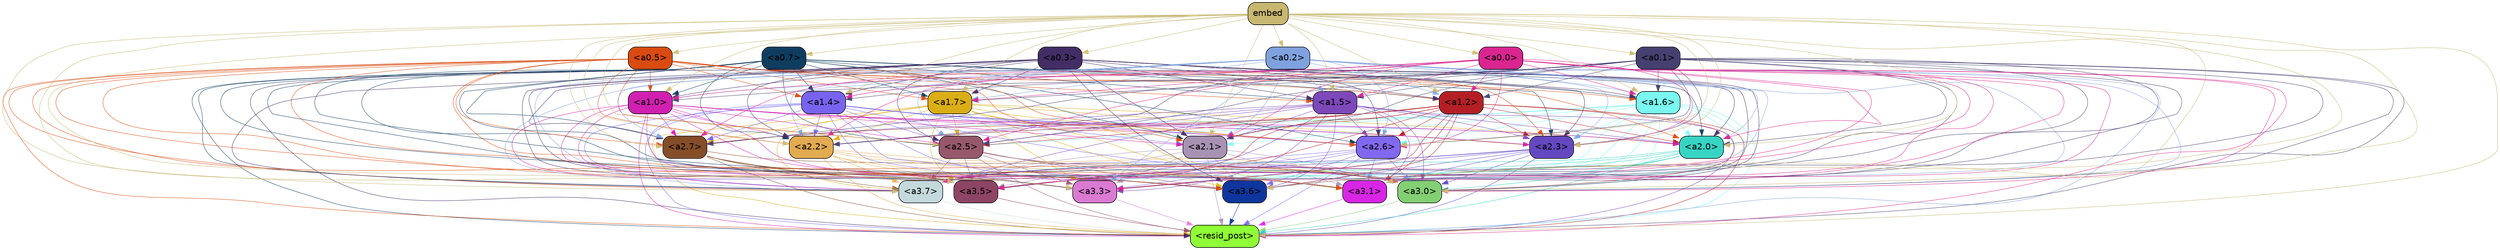 strict digraph "" {
	graph [bgcolor=transparent,
		layout=dot,
		overlap=false,
		splines=true
	];
	"<a3.7>"	[color=black,
		fillcolor="#c3d9db",
		fontname=Helvetica,
		shape=box,
		style="filled, rounded"];
	"<resid_post>"	[color=black,
		fillcolor="#8ffe36",
		fontname=Helvetica,
		shape=box,
		style="filled, rounded"];
	"<a3.7>" -> "<resid_post>"	[color="#c3d9db",
		penwidth=0.6];
	"<a3.6>"	[color=black,
		fillcolor="#0e369e",
		fontname=Helvetica,
		shape=box,
		style="filled, rounded"];
	"<a3.6>" -> "<resid_post>"	[color="#0e369e",
		penwidth=0.6];
	"<a3.5>"	[color=black,
		fillcolor="#8e4465",
		fontname=Helvetica,
		shape=box,
		style="filled, rounded"];
	"<a3.5>" -> "<resid_post>"	[color="#8e4465",
		penwidth=0.6];
	"<a3.3>"	[color=black,
		fillcolor="#da7ad2",
		fontname=Helvetica,
		shape=box,
		style="filled, rounded"];
	"<a3.3>" -> "<resid_post>"	[color="#da7ad2",
		penwidth=0.6];
	"<a3.1>"	[color=black,
		fillcolor="#d925e6",
		fontname=Helvetica,
		shape=box,
		style="filled, rounded"];
	"<a3.1>" -> "<resid_post>"	[color="#d925e6",
		penwidth=0.6];
	"<a3.0>"	[color=black,
		fillcolor="#83cf73",
		fontname=Helvetica,
		shape=box,
		style="filled, rounded"];
	"<a3.0>" -> "<resid_post>"	[color="#83cf73",
		penwidth=0.6];
	"<a2.7>"	[color=black,
		fillcolor="#854d28",
		fontname=Helvetica,
		shape=box,
		style="filled, rounded"];
	"<a2.7>" -> "<a3.7>"	[color="#854d28",
		penwidth=0.6];
	"<a2.7>" -> "<resid_post>"	[color="#854d28",
		penwidth=0.6];
	"<a2.7>" -> "<a3.6>"	[color="#854d28",
		penwidth=0.6];
	"<a2.7>" -> "<a3.5>"	[color="#854d28",
		penwidth=0.6];
	"<a2.7>" -> "<a3.3>"	[color="#854d28",
		penwidth=0.6];
	"<a2.7>" -> "<a3.1>"	[color="#854d28",
		penwidth=0.6];
	"<a2.7>" -> "<a3.0>"	[color="#854d28",
		penwidth=0.6];
	"<a2.6>"	[color=black,
		fillcolor="#8268f1",
		fontname=Helvetica,
		shape=box,
		style="filled, rounded"];
	"<a2.6>" -> "<a3.7>"	[color="#8268f1",
		penwidth=0.6];
	"<a2.6>" -> "<resid_post>"	[color="#8268f1",
		penwidth=0.6];
	"<a2.6>" -> "<a3.6>"	[color="#8268f1",
		penwidth=0.6];
	"<a2.6>" -> "<a3.5>"	[color="#8268f1",
		penwidth=0.6];
	"<a2.6>" -> "<a3.3>"	[color="#8268f1",
		penwidth=0.6];
	"<a2.6>" -> "<a3.1>"	[color="#8268f1",
		penwidth=0.6];
	"<a2.6>" -> "<a3.0>"	[color="#8268f1",
		penwidth=0.6];
	"<a2.5>"	[color=black,
		fillcolor="#98586b",
		fontname=Helvetica,
		shape=box,
		style="filled, rounded"];
	"<a2.5>" -> "<a3.7>"	[color="#98586b",
		penwidth=0.6];
	"<a2.5>" -> "<resid_post>"	[color="#98586b",
		penwidth=0.6];
	"<a2.5>" -> "<a3.6>"	[color="#98586b",
		penwidth=0.6];
	"<a2.5>" -> "<a3.5>"	[color="#98586b",
		penwidth=0.6];
	"<a2.5>" -> "<a3.3>"	[color="#98586b",
		penwidth=0.6];
	"<a2.5>" -> "<a3.1>"	[color="#98586b",
		penwidth=0.6];
	"<a2.5>" -> "<a3.0>"	[color="#98586b",
		penwidth=0.6];
	"<a2.3>"	[color=black,
		fillcolor="#6348c0",
		fontname=Helvetica,
		shape=box,
		style="filled, rounded"];
	"<a2.3>" -> "<a3.7>"	[color="#6348c0",
		penwidth=0.6];
	"<a2.3>" -> "<resid_post>"	[color="#6348c0",
		penwidth=0.6];
	"<a2.3>" -> "<a3.6>"	[color="#6348c0",
		penwidth=0.6];
	"<a2.3>" -> "<a3.5>"	[color="#6348c0",
		penwidth=0.6];
	"<a2.3>" -> "<a3.3>"	[color="#6348c0",
		penwidth=0.6];
	"<a2.3>" -> "<a3.1>"	[color="#6348c0",
		penwidth=0.6];
	"<a2.3>" -> "<a3.0>"	[color="#6348c0",
		penwidth=0.6];
	"<a2.2>"	[color=black,
		fillcolor="#e2ab51",
		fontname=Helvetica,
		shape=box,
		style="filled, rounded"];
	"<a2.2>" -> "<a3.7>"	[color="#e2ab51",
		penwidth=0.6];
	"<a2.2>" -> "<resid_post>"	[color="#e2ab51",
		penwidth=0.6];
	"<a2.2>" -> "<a3.6>"	[color="#e2ab51",
		penwidth=0.6];
	"<a2.2>" -> "<a3.5>"	[color="#e2ab51",
		penwidth=0.6];
	"<a2.2>" -> "<a3.3>"	[color="#e2ab51",
		penwidth=0.6];
	"<a2.2>" -> "<a3.1>"	[color="#e2ab51",
		penwidth=0.6];
	"<a2.2>" -> "<a3.0>"	[color="#e2ab51",
		penwidth=0.6];
	"<a2.1>"	[color=black,
		fillcolor="#a892b3",
		fontname=Helvetica,
		shape=box,
		style="filled, rounded"];
	"<a2.1>" -> "<a3.7>"	[color="#a892b3",
		penwidth=0.6];
	"<a2.1>" -> "<resid_post>"	[color="#a892b3",
		penwidth=0.6];
	"<a2.1>" -> "<a3.6>"	[color="#a892b3",
		penwidth=0.6];
	"<a2.1>" -> "<a3.5>"	[color="#a892b3",
		penwidth=0.6];
	"<a2.1>" -> "<a3.3>"	[color="#a892b3",
		penwidth=0.6];
	"<a2.1>" -> "<a3.1>"	[color="#a892b3",
		penwidth=0.6];
	"<a2.1>" -> "<a3.0>"	[color="#a892b3",
		penwidth=0.6];
	"<a2.0>"	[color=black,
		fillcolor="#37d4c4",
		fontname=Helvetica,
		shape=box,
		style="filled, rounded"];
	"<a2.0>" -> "<a3.7>"	[color="#37d4c4",
		penwidth=0.6];
	"<a2.0>" -> "<resid_post>"	[color="#37d4c4",
		penwidth=0.6];
	"<a2.0>" -> "<a3.6>"	[color="#37d4c4",
		penwidth=0.6];
	"<a2.0>" -> "<a3.5>"	[color="#37d4c4",
		penwidth=0.6];
	"<a2.0>" -> "<a3.3>"	[color="#37d4c4",
		penwidth=0.6];
	"<a2.0>" -> "<a3.1>"	[color="#37d4c4",
		penwidth=0.6];
	"<a2.0>" -> "<a3.0>"	[color="#37d4c4",
		penwidth=0.6];
	"<a1.7>"	[color=black,
		fillcolor="#daae15",
		fontname=Helvetica,
		shape=box,
		style="filled, rounded"];
	"<a1.7>" -> "<a3.7>"	[color="#daae15",
		penwidth=0.6];
	"<a1.7>" -> "<resid_post>"	[color="#daae15",
		penwidth=0.6];
	"<a1.7>" -> "<a3.6>"	[color="#daae15",
		penwidth=0.6];
	"<a1.7>" -> "<a3.5>"	[color="#daae15",
		penwidth=0.6];
	"<a1.7>" -> "<a3.3>"	[color="#daae15",
		penwidth=0.6];
	"<a1.7>" -> "<a3.1>"	[color="#daae15",
		penwidth=0.6];
	"<a1.7>" -> "<a3.0>"	[color="#daae15",
		penwidth=0.6];
	"<a1.7>" -> "<a2.7>"	[color="#daae15",
		penwidth=0.6];
	"<a1.7>" -> "<a2.6>"	[color="#daae15",
		penwidth=0.6];
	"<a1.7>" -> "<a2.5>"	[color="#daae15",
		penwidth=0.6];
	"<a1.7>" -> "<a2.3>"	[color="#daae15",
		penwidth=0.6];
	"<a1.7>" -> "<a2.2>"	[color="#daae15",
		penwidth=0.6];
	"<a1.7>" -> "<a2.1>"	[color="#daae15",
		penwidth=0.6];
	"<a1.7>" -> "<a2.0>"	[color="#daae15",
		penwidth=0.6];
	"<a1.6>"	[color=black,
		fillcolor="#79f7f0",
		fontname=Helvetica,
		shape=box,
		style="filled, rounded"];
	"<a1.6>" -> "<a3.7>"	[color="#79f7f0",
		penwidth=0.6];
	"<a1.6>" -> "<resid_post>"	[color="#79f7f0",
		penwidth=0.6];
	"<a1.6>" -> "<a3.6>"	[color="#79f7f0",
		penwidth=0.6];
	"<a1.6>" -> "<a3.5>"	[color="#79f7f0",
		penwidth=0.6];
	"<a1.6>" -> "<a3.3>"	[color="#79f7f0",
		penwidth=0.6];
	"<a1.6>" -> "<a3.1>"	[color="#79f7f0",
		penwidth=0.6];
	"<a1.6>" -> "<a3.0>"	[color="#79f7f0",
		penwidth=0.6];
	"<a1.6>" -> "<a2.7>"	[color="#79f7f0",
		penwidth=0.6];
	"<a1.6>" -> "<a2.6>"	[color="#79f7f0",
		penwidth=0.6];
	"<a1.6>" -> "<a2.5>"	[color="#79f7f0",
		penwidth=0.6];
	"<a1.6>" -> "<a2.3>"	[color="#79f7f0",
		penwidth=0.6];
	"<a1.6>" -> "<a2.2>"	[color="#79f7f0",
		penwidth=0.6];
	"<a1.6>" -> "<a2.1>"	[color="#79f7f0",
		penwidth=0.6];
	"<a1.6>" -> "<a2.0>"	[color="#79f7f0",
		penwidth=0.6];
	"<a1.5>"	[color=black,
		fillcolor="#7d48ba",
		fontname=Helvetica,
		shape=box,
		style="filled, rounded"];
	"<a1.5>" -> "<a3.7>"	[color="#7d48ba",
		penwidth=0.6];
	"<a1.5>" -> "<resid_post>"	[color="#7d48ba",
		penwidth=0.6];
	"<a1.5>" -> "<a3.6>"	[color="#7d48ba",
		penwidth=0.6];
	"<a1.5>" -> "<a3.5>"	[color="#7d48ba",
		penwidth=0.6];
	"<a1.5>" -> "<a3.3>"	[color="#7d48ba",
		penwidth=0.6];
	"<a1.5>" -> "<a3.1>"	[color="#7d48ba",
		penwidth=0.6];
	"<a1.5>" -> "<a3.0>"	[color="#7d48ba",
		penwidth=0.6];
	"<a1.5>" -> "<a2.7>"	[color="#7d48ba",
		penwidth=0.6];
	"<a1.5>" -> "<a2.6>"	[color="#7d48ba",
		penwidth=0.6];
	"<a1.5>" -> "<a2.5>"	[color="#7d48ba",
		penwidth=0.6];
	"<a1.5>" -> "<a2.3>"	[color="#7d48ba",
		penwidth=0.6];
	"<a1.5>" -> "<a2.2>"	[color="#7d48ba",
		penwidth=0.6];
	"<a1.5>" -> "<a2.1>"	[color="#7d48ba",
		penwidth=0.6];
	"<a1.5>" -> "<a2.0>"	[color="#7d48ba",
		penwidth=0.6];
	"<a1.4>"	[color=black,
		fillcolor="#7863ef",
		fontname=Helvetica,
		shape=box,
		style="filled, rounded"];
	"<a1.4>" -> "<a3.7>"	[color="#7863ef",
		penwidth=0.6];
	"<a1.4>" -> "<resid_post>"	[color="#7863ef",
		penwidth=0.6];
	"<a1.4>" -> "<a3.6>"	[color="#7863ef",
		penwidth=0.6];
	"<a1.4>" -> "<a3.5>"	[color="#7863ef",
		penwidth=0.6];
	"<a1.4>" -> "<a3.3>"	[color="#7863ef",
		penwidth=0.6];
	"<a1.4>" -> "<a3.1>"	[color="#7863ef",
		penwidth=0.6];
	"<a1.4>" -> "<a3.0>"	[color="#7863ef",
		penwidth=0.6];
	"<a1.4>" -> "<a2.7>"	[color="#7863ef",
		penwidth=0.6];
	"<a1.4>" -> "<a2.6>"	[color="#7863ef",
		penwidth=0.6];
	"<a1.4>" -> "<a2.5>"	[color="#7863ef",
		penwidth=0.6];
	"<a1.4>" -> "<a2.3>"	[color="#7863ef",
		penwidth=0.6];
	"<a1.4>" -> "<a2.2>"	[color="#7863ef",
		penwidth=0.6];
	"<a1.4>" -> "<a2.1>"	[color="#7863ef",
		penwidth=0.6];
	"<a1.4>" -> "<a2.0>"	[color="#7863ef",
		penwidth=0.6];
	"<a1.2>"	[color=black,
		fillcolor="#b41f25",
		fontname=Helvetica,
		shape=box,
		style="filled, rounded"];
	"<a1.2>" -> "<a3.7>"	[color="#b41f25",
		penwidth=0.6];
	"<a1.2>" -> "<resid_post>"	[color="#b41f25",
		penwidth=0.6];
	"<a1.2>" -> "<a3.6>"	[color="#b41f25",
		penwidth=0.6];
	"<a1.2>" -> "<a3.5>"	[color="#b41f25",
		penwidth=0.6];
	"<a1.2>" -> "<a3.3>"	[color="#b41f25",
		penwidth=0.6];
	"<a1.2>" -> "<a3.1>"	[color="#b41f25",
		penwidth=0.6];
	"<a1.2>" -> "<a3.0>"	[color="#b41f25",
		penwidth=0.6];
	"<a1.2>" -> "<a2.7>"	[color="#b41f25",
		penwidth=0.6];
	"<a1.2>" -> "<a2.6>"	[color="#b41f25",
		penwidth=0.6];
	"<a1.2>" -> "<a2.5>"	[color="#b41f25",
		penwidth=0.6];
	"<a1.2>" -> "<a2.3>"	[color="#b41f25",
		penwidth=0.6];
	"<a1.2>" -> "<a2.2>"	[color="#b41f25",
		penwidth=0.6];
	"<a1.2>" -> "<a2.1>"	[color="#b41f25",
		penwidth=0.6];
	"<a1.2>" -> "<a2.0>"	[color="#b41f25",
		penwidth=0.6];
	"<a1.0>"	[color=black,
		fillcolor="#d11fb1",
		fontname=Helvetica,
		shape=box,
		style="filled, rounded"];
	"<a1.0>" -> "<a3.7>"	[color="#d11fb1",
		penwidth=0.6];
	"<a1.0>" -> "<resid_post>"	[color="#d11fb1",
		penwidth=0.6];
	"<a1.0>" -> "<a3.6>"	[color="#d11fb1",
		penwidth=0.6];
	"<a1.0>" -> "<a3.5>"	[color="#d11fb1",
		penwidth=0.6];
	"<a1.0>" -> "<a3.3>"	[color="#d11fb1",
		penwidth=0.6];
	"<a1.0>" -> "<a3.1>"	[color="#d11fb1",
		penwidth=0.6];
	"<a1.0>" -> "<a3.0>"	[color="#d11fb1",
		penwidth=0.6];
	"<a1.0>" -> "<a2.7>"	[color="#d11fb1",
		penwidth=0.6];
	"<a1.0>" -> "<a2.6>"	[color="#d11fb1",
		penwidth=0.6];
	"<a1.0>" -> "<a2.5>"	[color="#d11fb1",
		penwidth=0.6];
	"<a1.0>" -> "<a2.3>"	[color="#d11fb1",
		penwidth=0.6];
	"<a1.0>" -> "<a2.2>"	[color="#d11fb1",
		penwidth=0.6];
	"<a1.0>" -> "<a2.1>"	[color="#d11fb1",
		penwidth=0.6];
	"<a1.0>" -> "<a2.0>"	[color="#d11fb1",
		penwidth=0.6];
	"<a0.7>"	[color=black,
		fillcolor="#0f3d60",
		fontname=Helvetica,
		shape=box,
		style="filled, rounded"];
	"<a0.7>" -> "<a3.7>"	[color="#0f3d60",
		penwidth=0.6];
	"<a0.7>" -> "<resid_post>"	[color="#0f3d60",
		penwidth=0.6];
	"<a0.7>" -> "<a3.6>"	[color="#0f3d60",
		penwidth=0.6];
	"<a0.7>" -> "<a3.5>"	[color="#0f3d60",
		penwidth=0.6];
	"<a0.7>" -> "<a3.3>"	[color="#0f3d60",
		penwidth=0.6];
	"<a0.7>" -> "<a3.1>"	[color="#0f3d60",
		penwidth=0.6];
	"<a0.7>" -> "<a3.0>"	[color="#0f3d60",
		penwidth=0.6];
	"<a0.7>" -> "<a2.7>"	[color="#0f3d60",
		penwidth=0.6];
	"<a0.7>" -> "<a2.6>"	[color="#0f3d60",
		penwidth=0.6];
	"<a0.7>" -> "<a2.5>"	[color="#0f3d60",
		penwidth=0.6];
	"<a0.7>" -> "<a2.3>"	[color="#0f3d60",
		penwidth=0.6];
	"<a0.7>" -> "<a2.2>"	[color="#0f3d60",
		penwidth=0.6];
	"<a0.7>" -> "<a2.1>"	[color="#0f3d60",
		penwidth=0.6];
	"<a0.7>" -> "<a2.0>"	[color="#0f3d60",
		penwidth=0.6];
	"<a0.7>" -> "<a1.7>"	[color="#0f3d60",
		penwidth=0.6];
	"<a0.7>" -> "<a1.6>"	[color="#0f3d60",
		penwidth=0.6];
	"<a0.7>" -> "<a1.5>"	[color="#0f3d60",
		penwidth=0.6];
	"<a0.7>" -> "<a1.4>"	[color="#0f3d60",
		penwidth=0.6];
	"<a0.7>" -> "<a1.2>"	[color="#0f3d60",
		penwidth=0.6];
	"<a0.7>" -> "<a1.0>"	[color="#0f3d60",
		penwidth=0.6];
	"<a0.5>"	[color=black,
		fillcolor="#d94b10",
		fontname=Helvetica,
		shape=box,
		style="filled, rounded"];
	"<a0.5>" -> "<a3.7>"	[color="#d94b10",
		penwidth=0.6];
	"<a0.5>" -> "<resid_post>"	[color="#d94b10",
		penwidth=0.6];
	"<a0.5>" -> "<a3.6>"	[color="#d94b10",
		penwidth=0.6];
	"<a0.5>" -> "<a3.5>"	[color="#d94b10",
		penwidth=0.6];
	"<a0.5>" -> "<a3.3>"	[color="#d94b10",
		penwidth=0.6];
	"<a0.5>" -> "<a3.1>"	[color="#d94b10",
		penwidth=0.6];
	"<a0.5>" -> "<a3.0>"	[color="#d94b10",
		penwidth=0.6];
	"<a0.5>" -> "<a2.7>"	[color="#d94b10",
		penwidth=0.6];
	"<a0.5>" -> "<a2.6>"	[color="#d94b10",
		penwidth=0.6];
	"<a0.5>" -> "<a2.5>"	[color="#d94b10",
		penwidth=0.6];
	"<a0.5>" -> "<a2.3>"	[color="#d94b10",
		penwidth=0.6];
	"<a0.5>" -> "<a2.2>"	[color="#d94b10",
		penwidth=0.6];
	"<a0.5>" -> "<a2.1>"	[color="#d94b10",
		penwidth=0.6];
	"<a0.5>" -> "<a2.0>"	[color="#d94b10",
		penwidth=0.6];
	"<a0.5>" -> "<a1.7>"	[color="#d94b10",
		penwidth=0.6];
	"<a0.5>" -> "<a1.6>"	[color="#d94b10",
		penwidth=0.6];
	"<a0.5>" -> "<a1.5>"	[color="#d94b10",
		penwidth=0.6];
	"<a0.5>" -> "<a1.4>"	[color="#d94b10",
		penwidth=0.6];
	"<a0.5>" -> "<a1.2>"	[color="#d94b10",
		penwidth=0.6];
	"<a0.5>" -> "<a1.0>"	[color="#d94b10",
		penwidth=0.6];
	"<a0.3>"	[color=black,
		fillcolor="#422d65",
		fontname=Helvetica,
		shape=box,
		style="filled, rounded"];
	"<a0.3>" -> "<a3.7>"	[color="#422d65",
		penwidth=0.6];
	"<a0.3>" -> "<resid_post>"	[color="#422d65",
		penwidth=0.6];
	"<a0.3>" -> "<a3.6>"	[color="#422d65",
		penwidth=0.6];
	"<a0.3>" -> "<a3.5>"	[color="#422d65",
		penwidth=0.6];
	"<a0.3>" -> "<a3.3>"	[color="#422d65",
		penwidth=0.6];
	"<a0.3>" -> "<a3.1>"	[color="#422d65",
		penwidth=0.6];
	"<a0.3>" -> "<a3.0>"	[color="#422d65",
		penwidth=0.6];
	"<a0.3>" -> "<a2.7>"	[color="#422d65",
		penwidth=0.6];
	"<a0.3>" -> "<a2.6>"	[color="#422d65",
		penwidth=0.6];
	"<a0.3>" -> "<a2.5>"	[color="#422d65",
		penwidth=0.6];
	"<a0.3>" -> "<a2.3>"	[color="#422d65",
		penwidth=0.6];
	"<a0.3>" -> "<a2.2>"	[color="#422d65",
		penwidth=0.6];
	"<a0.3>" -> "<a2.1>"	[color="#422d65",
		penwidth=0.6];
	"<a0.3>" -> "<a2.0>"	[color="#422d65",
		penwidth=0.6];
	"<a0.3>" -> "<a1.7>"	[color="#422d65",
		penwidth=0.6];
	"<a0.3>" -> "<a1.6>"	[color="#422d65",
		penwidth=0.6];
	"<a0.3>" -> "<a1.5>"	[color="#422d65",
		penwidth=0.6];
	"<a0.3>" -> "<a1.4>"	[color="#422d65",
		penwidth=0.6];
	"<a0.3>" -> "<a1.2>"	[color="#422d65",
		penwidth=0.6];
	"<a0.3>" -> "<a1.0>"	[color="#422d65",
		penwidth=0.6];
	"<a0.2>"	[color=black,
		fillcolor="#7fa2df",
		fontname=Helvetica,
		shape=box,
		style="filled, rounded"];
	"<a0.2>" -> "<a3.7>"	[color="#7fa2df",
		penwidth=0.6];
	"<a0.2>" -> "<resid_post>"	[color="#7fa2df",
		penwidth=0.6];
	"<a0.2>" -> "<a3.6>"	[color="#7fa2df",
		penwidth=0.6];
	"<a0.2>" -> "<a3.5>"	[color="#7fa2df",
		penwidth=0.6];
	"<a0.2>" -> "<a3.3>"	[color="#7fa2df",
		penwidth=0.6];
	"<a0.2>" -> "<a3.1>"	[color="#7fa2df",
		penwidth=0.6];
	"<a0.2>" -> "<a3.0>"	[color="#7fa2df",
		penwidth=0.6];
	"<a0.2>" -> "<a2.7>"	[color="#7fa2df",
		penwidth=0.6];
	"<a0.2>" -> "<a2.6>"	[color="#7fa2df",
		penwidth=0.6];
	"<a0.2>" -> "<a2.5>"	[color="#7fa2df",
		penwidth=0.6];
	"<a0.2>" -> "<a2.3>"	[color="#7fa2df",
		penwidth=0.6];
	"<a0.2>" -> "<a2.2>"	[color="#7fa2df",
		penwidth=0.6];
	"<a0.2>" -> "<a2.1>"	[color="#7fa2df",
		penwidth=0.6];
	"<a0.2>" -> "<a2.0>"	[color="#7fa2df",
		penwidth=0.6];
	"<a0.2>" -> "<a1.7>"	[color="#7fa2df",
		penwidth=0.6];
	"<a0.2>" -> "<a1.6>"	[color="#7fa2df",
		penwidth=0.6];
	"<a0.2>" -> "<a1.5>"	[color="#7fa2df",
		penwidth=0.6];
	"<a0.2>" -> "<a1.4>"	[color="#7fa2df",
		penwidth=0.6];
	"<a0.2>" -> "<a1.2>"	[color="#7fa2df",
		penwidth=0.6];
	"<a0.2>" -> "<a1.0>"	[color="#7fa2df",
		penwidth=0.6];
	"<a0.1>"	[color=black,
		fillcolor="#44406f",
		fontname=Helvetica,
		shape=box,
		style="filled, rounded"];
	"<a0.1>" -> "<a3.7>"	[color="#44406f",
		penwidth=0.6];
	"<a0.1>" -> "<resid_post>"	[color="#44406f",
		penwidth=0.6];
	"<a0.1>" -> "<a3.6>"	[color="#44406f",
		penwidth=0.6];
	"<a0.1>" -> "<a3.5>"	[color="#44406f",
		penwidth=0.6];
	"<a0.1>" -> "<a3.3>"	[color="#44406f",
		penwidth=0.6];
	"<a0.1>" -> "<a3.1>"	[color="#44406f",
		penwidth=0.6];
	"<a0.1>" -> "<a3.0>"	[color="#44406f",
		penwidth=0.6];
	"<a0.1>" -> "<a2.7>"	[color="#44406f",
		penwidth=0.6];
	"<a0.1>" -> "<a2.6>"	[color="#44406f",
		penwidth=0.6];
	"<a0.1>" -> "<a2.5>"	[color="#44406f",
		penwidth=0.6];
	"<a0.1>" -> "<a2.3>"	[color="#44406f",
		penwidth=0.6];
	"<a0.1>" -> "<a2.2>"	[color="#44406f",
		penwidth=0.6];
	"<a0.1>" -> "<a2.1>"	[color="#44406f",
		penwidth=0.6];
	"<a0.1>" -> "<a2.0>"	[color="#44406f",
		penwidth=0.6];
	"<a0.1>" -> "<a1.7>"	[color="#44406f",
		penwidth=0.6];
	"<a0.1>" -> "<a1.6>"	[color="#44406f",
		penwidth=0.6];
	"<a0.1>" -> "<a1.5>"	[color="#44406f",
		penwidth=0.6];
	"<a0.1>" -> "<a1.4>"	[color="#44406f",
		penwidth=0.6];
	"<a0.1>" -> "<a1.2>"	[color="#44406f",
		penwidth=0.6];
	"<a0.1>" -> "<a1.0>"	[color="#44406f",
		penwidth=0.6];
	"<a0.0>"	[color=black,
		fillcolor="#da258f",
		fontname=Helvetica,
		shape=box,
		style="filled, rounded"];
	"<a0.0>" -> "<a3.7>"	[color="#da258f",
		penwidth=0.6];
	"<a0.0>" -> "<resid_post>"	[color="#da258f",
		penwidth=0.6];
	"<a0.0>" -> "<a3.6>"	[color="#da258f",
		penwidth=0.6];
	"<a0.0>" -> "<a3.5>"	[color="#da258f",
		penwidth=0.6];
	"<a0.0>" -> "<a3.3>"	[color="#da258f",
		penwidth=0.6];
	"<a0.0>" -> "<a3.1>"	[color="#da258f",
		penwidth=0.6];
	"<a0.0>" -> "<a3.0>"	[color="#da258f",
		penwidth=0.6];
	"<a0.0>" -> "<a2.7>"	[color="#da258f",
		penwidth=0.6];
	"<a0.0>" -> "<a2.6>"	[color="#da258f",
		penwidth=0.6];
	"<a0.0>" -> "<a2.5>"	[color="#da258f",
		penwidth=0.6];
	"<a0.0>" -> "<a2.3>"	[color="#da258f",
		penwidth=0.6];
	"<a0.0>" -> "<a2.2>"	[color="#da258f",
		penwidth=0.6];
	"<a0.0>" -> "<a2.1>"	[color="#da258f",
		penwidth=0.6];
	"<a0.0>" -> "<a2.0>"	[color="#da258f",
		penwidth=0.6];
	"<a0.0>" -> "<a1.7>"	[color="#da258f",
		penwidth=0.6];
	"<a0.0>" -> "<a1.6>"	[color="#da258f",
		penwidth=0.6];
	"<a0.0>" -> "<a1.5>"	[color="#da258f",
		penwidth=0.6];
	"<a0.0>" -> "<a1.4>"	[color="#da258f",
		penwidth=0.6];
	"<a0.0>" -> "<a1.2>"	[color="#da258f",
		penwidth=0.6];
	"<a0.0>" -> "<a1.0>"	[color="#da258f",
		penwidth=0.6];
	embed	[color=black,
		fillcolor="#c7b770",
		fontname=Helvetica,
		shape=box,
		style="filled, rounded"];
	embed -> "<a3.7>"	[color="#c7b770",
		penwidth=0.6];
	embed -> "<resid_post>"	[color="#c7b770",
		penwidth=0.6];
	embed -> "<a3.6>"	[color="#c7b770",
		penwidth=0.6];
	embed -> "<a3.5>"	[color="#c7b770",
		penwidth=0.6];
	embed -> "<a3.3>"	[color="#c7b770",
		penwidth=0.6];
	embed -> "<a3.1>"	[color="#c7b770",
		penwidth=0.6];
	embed -> "<a3.0>"	[color="#c7b770",
		penwidth=0.6];
	embed -> "<a2.7>"	[color="#c7b770",
		penwidth=0.6];
	embed -> "<a2.6>"	[color="#c7b770",
		penwidth=0.6];
	embed -> "<a2.5>"	[color="#c7b770",
		penwidth=0.6];
	embed -> "<a2.3>"	[color="#c7b770",
		penwidth=0.6];
	embed -> "<a2.2>"	[color="#c7b770",
		penwidth=0.6];
	embed -> "<a2.1>"	[color="#c7b770",
		penwidth=0.6];
	embed -> "<a2.0>"	[color="#c7b770",
		penwidth=0.6];
	embed -> "<a1.7>"	[color="#c7b770",
		penwidth=0.6];
	embed -> "<a1.6>"	[color="#c7b770",
		penwidth=0.6];
	embed -> "<a1.5>"	[color="#c7b770",
		penwidth=0.6];
	embed -> "<a1.4>"	[color="#c7b770",
		penwidth=0.6];
	embed -> "<a1.2>"	[color="#c7b770",
		penwidth=0.6];
	embed -> "<a1.0>"	[color="#c7b770",
		penwidth=0.6];
	embed -> "<a0.7>"	[color="#c7b770",
		penwidth=0.6];
	embed -> "<a0.5>"	[color="#c7b770",
		penwidth=0.6];
	embed -> "<a0.3>"	[color="#c7b770",
		penwidth=0.6];
	embed -> "<a0.2>"	[color="#c7b770",
		penwidth=0.6];
	embed -> "<a0.1>"	[color="#c7b770",
		penwidth=0.6];
	embed -> "<a0.0>"	[color="#c7b770",
		penwidth=0.6];
}
